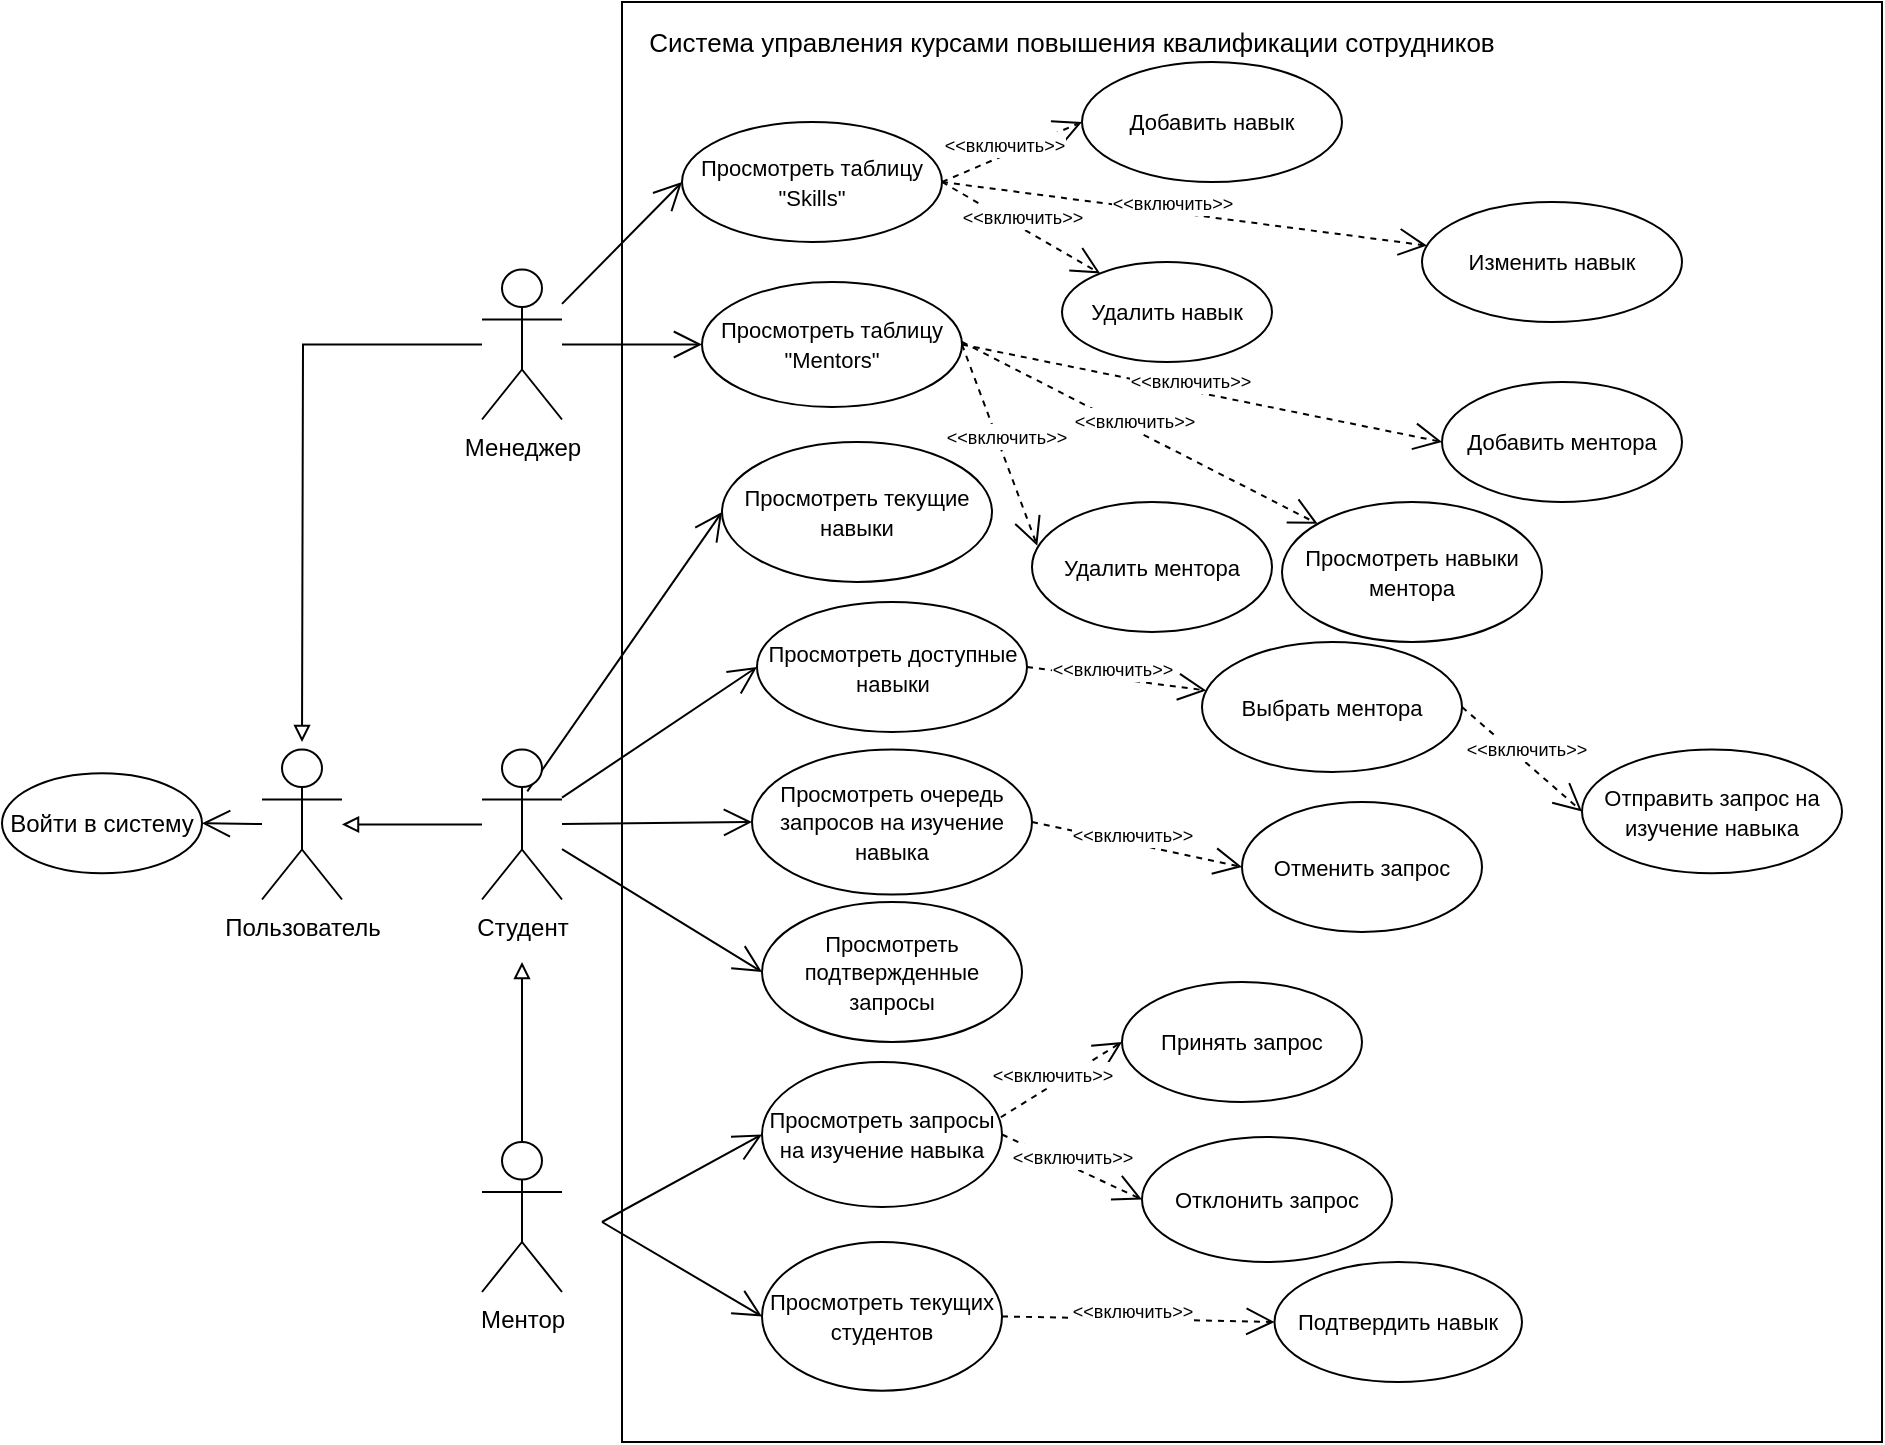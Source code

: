 <mxfile version="12.6.5" type="device"><diagram id="Kujrq9YZxezBLojhFKtt" name="Page-1"><mxGraphModel dx="1024" dy="592" grid="1" gridSize="10" guides="1" tooltips="1" connect="1" arrows="1" fold="1" page="1" pageScale="1" pageWidth="850" pageHeight="1100" math="0" shadow="0"><root><mxCell id="0"/><mxCell id="1" parent="0"/><mxCell id="h5YyNIoSynFZVVOs47sd-1" value="Войти в систему" style="ellipse;whiteSpace=wrap;html=1;" parent="1" vertex="1"><mxGeometry x="10" y="405.63" width="100" height="50" as="geometry"/></mxCell><mxCell id="h5YyNIoSynFZVVOs47sd-2" value="Пользователь" style="shape=umlActor;verticalLabelPosition=bottom;labelBackgroundColor=#ffffff;verticalAlign=top;html=1;" parent="1" vertex="1"><mxGeometry x="140" y="393.75" width="40" height="75" as="geometry"/></mxCell><mxCell id="h5YyNIoSynFZVVOs47sd-11" value="" style="endArrow=open;endFill=1;endSize=12;html=1;entryX=1;entryY=0.5;entryDx=0;entryDy=0;" parent="1" source="h5YyNIoSynFZVVOs47sd-2" target="h5YyNIoSynFZVVOs47sd-1" edge="1"><mxGeometry width="160" relative="1" as="geometry"><mxPoint x="10" y="380" as="sourcePoint"/><mxPoint x="170" y="380" as="targetPoint"/></mxGeometry></mxCell><mxCell id="h5YyNIoSynFZVVOs47sd-16" style="edgeStyle=orthogonalEdgeStyle;rounded=0;orthogonalLoop=1;jettySize=auto;html=1;endArrow=block;endFill=0;" parent="1" source="h5YyNIoSynFZVVOs47sd-12" edge="1"><mxGeometry relative="1" as="geometry"><mxPoint x="160" y="390" as="targetPoint"/></mxGeometry></mxCell><mxCell id="h5YyNIoSynFZVVOs47sd-12" value="Менеджер" style="shape=umlActor;verticalLabelPosition=bottom;labelBackgroundColor=#ffffff;verticalAlign=top;html=1;" parent="1" vertex="1"><mxGeometry x="250" y="153.75" width="40" height="75" as="geometry"/></mxCell><mxCell id="h5YyNIoSynFZVVOs47sd-17" style="edgeStyle=orthogonalEdgeStyle;rounded=0;orthogonalLoop=1;jettySize=auto;html=1;endArrow=block;endFill=0;" parent="1" source="h5YyNIoSynFZVVOs47sd-13" target="h5YyNIoSynFZVVOs47sd-2" edge="1"><mxGeometry relative="1" as="geometry"/></mxCell><mxCell id="h5YyNIoSynFZVVOs47sd-14" value="Ментор" style="shape=umlActor;verticalLabelPosition=bottom;labelBackgroundColor=#ffffff;verticalAlign=top;html=1;" parent="1" vertex="1"><mxGeometry x="250" y="590" width="40" height="75" as="geometry"/></mxCell><mxCell id="h5YyNIoSynFZVVOs47sd-20" value="" style="rounded=0;whiteSpace=wrap;html=1;" parent="1" vertex="1"><mxGeometry x="320" y="20" width="630" height="720" as="geometry"/></mxCell><mxCell id="h5YyNIoSynFZVVOs47sd-21" value="&lt;font style=&quot;font-size: 13px&quot;&gt;Система управления курсами повышения квалификации сотрудников&lt;/font&gt;" style="text;html=1;strokeColor=none;fillColor=none;align=center;verticalAlign=middle;whiteSpace=wrap;rounded=0;" parent="1" vertex="1"><mxGeometry x="330" y="30" width="430" height="20" as="geometry"/></mxCell><mxCell id="h5YyNIoSynFZVVOs47sd-22" value="&lt;font style=&quot;font-size: 11px&quot;&gt;Просмотреть таблицу &quot;Skills&quot;&lt;/font&gt;" style="ellipse;whiteSpace=wrap;html=1;" parent="1" vertex="1"><mxGeometry x="350" y="80" width="130" height="60" as="geometry"/></mxCell><mxCell id="h5YyNIoSynFZVVOs47sd-23" value="&lt;font style=&quot;font-size: 11px&quot;&gt;Просмотреть таблицу &quot;Mentors&quot;&lt;/font&gt;" style="ellipse;whiteSpace=wrap;html=1;" parent="1" vertex="1"><mxGeometry x="360" y="160" width="130" height="62.5" as="geometry"/></mxCell><mxCell id="h5YyNIoSynFZVVOs47sd-24" value="&lt;font style=&quot;font-size: 11px&quot;&gt;Добавить навык&lt;/font&gt;" style="ellipse;whiteSpace=wrap;html=1;" parent="1" vertex="1"><mxGeometry x="550" y="50" width="130" height="60" as="geometry"/></mxCell><mxCell id="h5YyNIoSynFZVVOs47sd-25" value="&lt;font style=&quot;font-size: 11px&quot;&gt;Удалить навык&lt;/font&gt;" style="ellipse;whiteSpace=wrap;html=1;" parent="1" vertex="1"><mxGeometry x="540" y="150" width="105" height="50" as="geometry"/></mxCell><mxCell id="h5YyNIoSynFZVVOs47sd-26" value="&lt;font style=&quot;font-size: 11px&quot;&gt;Изменить навык&lt;/font&gt;" style="ellipse;whiteSpace=wrap;html=1;" parent="1" vertex="1"><mxGeometry x="720" y="120" width="130" height="60" as="geometry"/></mxCell><mxCell id="h5YyNIoSynFZVVOs47sd-29" value="&lt;font style=&quot;font-size: 9px&quot;&gt;&amp;lt;&amp;lt;включить&amp;gt;&amp;gt;&lt;/font&gt;" style="endArrow=open;endSize=12;dashed=1;html=1;exitX=1;exitY=0.5;exitDx=0;exitDy=0;entryX=0;entryY=0.5;entryDx=0;entryDy=0;" parent="1" source="h5YyNIoSynFZVVOs47sd-22" target="h5YyNIoSynFZVVOs47sd-24" edge="1"><mxGeometry x="-0.056" y="5" width="160" relative="1" as="geometry"><mxPoint x="10" y="600" as="sourcePoint"/><mxPoint x="170" y="600" as="targetPoint"/><mxPoint as="offset"/></mxGeometry></mxCell><mxCell id="h5YyNIoSynFZVVOs47sd-31" value="&lt;font style=&quot;font-size: 9px&quot;&gt;&amp;lt;&amp;lt;включить&amp;gt;&amp;gt;&lt;/font&gt;" style="endArrow=open;endSize=12;dashed=1;html=1;exitX=1;exitY=0.5;exitDx=0;exitDy=0;" parent="1" source="h5YyNIoSynFZVVOs47sd-22" target="h5YyNIoSynFZVVOs47sd-26" edge="1"><mxGeometry x="-0.056" y="5" width="160" relative="1" as="geometry"><mxPoint x="450.0" y="105" as="sourcePoint"/><mxPoint x="550" y="80" as="targetPoint"/><mxPoint as="offset"/></mxGeometry></mxCell><mxCell id="h5YyNIoSynFZVVOs47sd-32" value="&lt;font style=&quot;font-size: 9px&quot;&gt;&amp;lt;&amp;lt;включить&amp;gt;&amp;gt;&lt;/font&gt;" style="endArrow=open;endSize=12;dashed=1;html=1;exitX=1;exitY=0.5;exitDx=0;exitDy=0;" parent="1" source="h5YyNIoSynFZVVOs47sd-22" target="h5YyNIoSynFZVVOs47sd-25" edge="1"><mxGeometry x="-0.056" y="5" width="160" relative="1" as="geometry"><mxPoint x="460.0" y="115" as="sourcePoint"/><mxPoint x="560" y="90" as="targetPoint"/><mxPoint as="offset"/></mxGeometry></mxCell><mxCell id="h5YyNIoSynFZVVOs47sd-33" value="" style="endArrow=open;endFill=1;endSize=12;html=1;entryX=0;entryY=0.5;entryDx=0;entryDy=0;" parent="1" source="h5YyNIoSynFZVVOs47sd-12" target="h5YyNIoSynFZVVOs47sd-22" edge="1"><mxGeometry width="160" relative="1" as="geometry"><mxPoint x="210" y="600" as="sourcePoint"/><mxPoint x="370" y="600" as="targetPoint"/></mxGeometry></mxCell><mxCell id="h5YyNIoSynFZVVOs47sd-34" value="" style="endArrow=open;endSize=12;html=1;entryX=0;entryY=0.5;entryDx=0;entryDy=0;" parent="1" source="h5YyNIoSynFZVVOs47sd-12" target="h5YyNIoSynFZVVOs47sd-23" edge="1"><mxGeometry x="-0.056" y="5" width="160" relative="1" as="geometry"><mxPoint x="470.0" y="125" as="sourcePoint"/><mxPoint x="570" y="100" as="targetPoint"/><mxPoint as="offset"/></mxGeometry></mxCell><mxCell id="h5YyNIoSynFZVVOs47sd-35" value="&lt;font style=&quot;font-size: 11px&quot;&gt;Добавить ментора&lt;/font&gt;" style="ellipse;whiteSpace=wrap;html=1;" parent="1" vertex="1"><mxGeometry x="730" y="210" width="120" height="60" as="geometry"/></mxCell><mxCell id="h5YyNIoSynFZVVOs47sd-36" value="&lt;font style=&quot;font-size: 11px&quot;&gt;Удалить ментора&lt;/font&gt;" style="ellipse;whiteSpace=wrap;html=1;" parent="1" vertex="1"><mxGeometry x="525" y="270" width="120" height="65" as="geometry"/></mxCell><mxCell id="h5YyNIoSynFZVVOs47sd-37" value="&lt;font style=&quot;font-size: 11px&quot;&gt;Просмотреть навыки ментора&lt;/font&gt;" style="ellipse;whiteSpace=wrap;html=1;" parent="1" vertex="1"><mxGeometry x="650" y="270" width="130" height="70" as="geometry"/></mxCell><mxCell id="h5YyNIoSynFZVVOs47sd-40" value="&lt;font style=&quot;font-size: 9px&quot;&gt;&amp;lt;&amp;lt;включить&amp;gt;&amp;gt;&lt;/font&gt;" style="endArrow=open;endSize=12;dashed=1;html=1;exitX=1;exitY=0.5;exitDx=0;exitDy=0;entryX=0;entryY=0.5;entryDx=0;entryDy=0;" parent="1" source="h5YyNIoSynFZVVOs47sd-23" target="h5YyNIoSynFZVVOs47sd-35" edge="1"><mxGeometry x="-0.056" y="5" width="160" relative="1" as="geometry"><mxPoint x="460" y="95" as="sourcePoint"/><mxPoint x="539.194" y="132.712" as="targetPoint"/><mxPoint as="offset"/></mxGeometry></mxCell><mxCell id="h5YyNIoSynFZVVOs47sd-41" value="&lt;font style=&quot;font-size: 9px&quot;&gt;&amp;lt;&amp;lt;включить&amp;gt;&amp;gt;&lt;/font&gt;" style="endArrow=open;endSize=12;dashed=1;html=1;" parent="1" target="h5YyNIoSynFZVVOs47sd-37" edge="1"><mxGeometry x="-0.056" y="5" width="160" relative="1" as="geometry"><mxPoint x="490" y="190" as="sourcePoint"/><mxPoint x="549.194" y="142.712" as="targetPoint"/><mxPoint as="offset"/></mxGeometry></mxCell><mxCell id="h5YyNIoSynFZVVOs47sd-42" value="&lt;font style=&quot;font-size: 9px&quot;&gt;&amp;lt;&amp;lt;включить&amp;gt;&amp;gt;&lt;/font&gt;" style="endArrow=open;endSize=12;dashed=1;html=1;entryX=0.022;entryY=0.337;entryDx=0;entryDy=0;entryPerimeter=0;exitX=1;exitY=0.5;exitDx=0;exitDy=0;" parent="1" source="h5YyNIoSynFZVVOs47sd-23" target="h5YyNIoSynFZVVOs47sd-36" edge="1"><mxGeometry x="-0.056" y="5" width="160" relative="1" as="geometry"><mxPoint x="460" y="178" as="sourcePoint"/><mxPoint x="559.194" y="152.712" as="targetPoint"/><mxPoint as="offset"/></mxGeometry></mxCell><mxCell id="h5YyNIoSynFZVVOs47sd-46" value="&lt;font style=&quot;font-size: 11px&quot;&gt;Просмотреть текущие навыки&lt;/font&gt;" style="ellipse;whiteSpace=wrap;html=1;" parent="1" vertex="1"><mxGeometry x="370" y="240" width="135" height="70" as="geometry"/></mxCell><mxCell id="h5YyNIoSynFZVVOs47sd-47" value="&lt;font style=&quot;font-size: 11px&quot;&gt;Просмотреть доступные навыки&lt;/font&gt;" style="ellipse;whiteSpace=wrap;html=1;" parent="1" vertex="1"><mxGeometry x="387.5" y="320" width="135" height="65" as="geometry"/></mxCell><mxCell id="h5YyNIoSynFZVVOs47sd-48" value="&lt;font style=&quot;font-size: 11px&quot;&gt;Просмотреть очередь запросов на изучение навыка&lt;/font&gt;" style="ellipse;whiteSpace=wrap;html=1;" parent="1" vertex="1"><mxGeometry x="385" y="393.75" width="140" height="72.5" as="geometry"/></mxCell><mxCell id="h5YyNIoSynFZVVOs47sd-49" value="&lt;font style=&quot;font-size: 11px&quot;&gt;Отправить запрос на изучение навыка&lt;/font&gt;" style="ellipse;whiteSpace=wrap;html=1;" parent="1" vertex="1"><mxGeometry x="800" y="393.75" width="130" height="61.88" as="geometry"/></mxCell><mxCell id="h5YyNIoSynFZVVOs47sd-50" value="&lt;font style=&quot;font-size: 11px&quot;&gt;Отменить запрос&lt;/font&gt;" style="ellipse;whiteSpace=wrap;html=1;" parent="1" vertex="1"><mxGeometry x="630" y="420" width="120" height="65" as="geometry"/></mxCell><mxCell id="h5YyNIoSynFZVVOs47sd-51" value="" style="endArrow=open;endSize=12;html=1;entryX=0;entryY=0.5;entryDx=0;entryDy=0;exitX=0.566;exitY=0.279;exitDx=0;exitDy=0;exitPerimeter=0;" parent="1" source="h5YyNIoSynFZVVOs47sd-13" target="h5YyNIoSynFZVVOs47sd-46" edge="1"><mxGeometry x="-0.056" y="5" width="160" relative="1" as="geometry"><mxPoint x="300" y="360" as="sourcePoint"/><mxPoint x="360" y="187.5" as="targetPoint"/><mxPoint as="offset"/></mxGeometry></mxCell><mxCell id="h5YyNIoSynFZVVOs47sd-52" value="" style="endArrow=open;endSize=12;html=1;entryX=0;entryY=0.5;entryDx=0;entryDy=0;" parent="1" source="h5YyNIoSynFZVVOs47sd-13" target="h5YyNIoSynFZVVOs47sd-47" edge="1"><mxGeometry x="-0.056" y="5" width="160" relative="1" as="geometry"><mxPoint x="300" y="360" as="sourcePoint"/><mxPoint x="370" y="197.5" as="targetPoint"/><mxPoint as="offset"/></mxGeometry></mxCell><mxCell id="h5YyNIoSynFZVVOs47sd-53" value="" style="endArrow=open;endSize=12;html=1;entryX=0;entryY=0.5;entryDx=0;entryDy=0;" parent="1" source="h5YyNIoSynFZVVOs47sd-13" target="h5YyNIoSynFZVVOs47sd-48" edge="1"><mxGeometry x="-0.056" y="5" width="160" relative="1" as="geometry"><mxPoint x="290" y="450" as="sourcePoint"/><mxPoint x="380" y="207.5" as="targetPoint"/><mxPoint as="offset"/></mxGeometry></mxCell><mxCell id="h5YyNIoSynFZVVOs47sd-55" value="&lt;font style=&quot;font-size: 11px&quot;&gt;Просмотреть подтвержденные запросы&lt;/font&gt;" style="ellipse;whiteSpace=wrap;html=1;" parent="1" vertex="1"><mxGeometry x="390" y="470" width="130" height="70" as="geometry"/></mxCell><mxCell id="h5YyNIoSynFZVVOs47sd-56" value="" style="endArrow=open;endSize=12;html=1;entryX=0;entryY=0.5;entryDx=0;entryDy=0;" parent="1" source="h5YyNIoSynFZVVOs47sd-13" target="h5YyNIoSynFZVVOs47sd-55" edge="1"><mxGeometry x="-0.056" y="5" width="160" relative="1" as="geometry"><mxPoint x="300" y="360" as="sourcePoint"/><mxPoint x="470" y="376.25" as="targetPoint"/><mxPoint as="offset"/></mxGeometry></mxCell><mxCell id="h5YyNIoSynFZVVOs47sd-57" value="&lt;font style=&quot;font-size: 11px&quot;&gt;Выбрать ментора&lt;/font&gt;" style="ellipse;whiteSpace=wrap;html=1;" parent="1" vertex="1"><mxGeometry x="610" y="340" width="130" height="65" as="geometry"/></mxCell><mxCell id="h5YyNIoSynFZVVOs47sd-58" value="&lt;font style=&quot;font-size: 9px&quot;&gt;&amp;lt;&amp;lt;включить&amp;gt;&amp;gt;&lt;/font&gt;" style="endArrow=open;endSize=12;dashed=1;html=1;exitX=1;exitY=0.5;exitDx=0;exitDy=0;" parent="1" source="h5YyNIoSynFZVVOs47sd-47" target="h5YyNIoSynFZVVOs47sd-57" edge="1"><mxGeometry x="-0.056" y="5" width="160" relative="1" as="geometry"><mxPoint x="470" y="188" as="sourcePoint"/><mxPoint x="552.42" y="241.85" as="targetPoint"/><mxPoint as="offset"/></mxGeometry></mxCell><mxCell id="h5YyNIoSynFZVVOs47sd-59" value="&lt;font style=&quot;font-size: 9px&quot;&gt;&amp;lt;&amp;lt;включить&amp;gt;&amp;gt;&lt;/font&gt;" style="endArrow=open;endSize=12;dashed=1;html=1;entryX=0;entryY=0.5;entryDx=0;entryDy=0;exitX=1;exitY=0.5;exitDx=0;exitDy=0;" parent="1" source="h5YyNIoSynFZVVOs47sd-57" target="h5YyNIoSynFZVVOs47sd-49" edge="1"><mxGeometry x="-0.056" y="5" width="160" relative="1" as="geometry"><mxPoint x="480" y="198" as="sourcePoint"/><mxPoint x="562.42" y="251.85" as="targetPoint"/><mxPoint as="offset"/></mxGeometry></mxCell><mxCell id="h5YyNIoSynFZVVOs47sd-63" value="&lt;font style=&quot;font-size: 9px&quot;&gt;&amp;lt;&amp;lt;включить&amp;gt;&amp;gt;&lt;/font&gt;" style="endArrow=open;endSize=12;dashed=1;html=1;exitX=1;exitY=0.5;exitDx=0;exitDy=0;entryX=0;entryY=0.5;entryDx=0;entryDy=0;" parent="1" source="h5YyNIoSynFZVVOs47sd-48" target="h5YyNIoSynFZVVOs47sd-50" edge="1"><mxGeometry x="-0.056" y="5" width="160" relative="1" as="geometry"><mxPoint x="580" y="305" as="sourcePoint"/><mxPoint x="670" y="305" as="targetPoint"/><mxPoint as="offset"/></mxGeometry></mxCell><mxCell id="h5YyNIoSynFZVVOs47sd-64" value="&lt;font style=&quot;font-size: 11px&quot;&gt;Просмотреть запросы на изучение навыка&lt;/font&gt;" style="ellipse;whiteSpace=wrap;html=1;" parent="1" vertex="1"><mxGeometry x="390" y="550" width="120" height="72.5" as="geometry"/></mxCell><mxCell id="h5YyNIoSynFZVVOs47sd-65" value="&lt;font style=&quot;font-size: 11px&quot;&gt;Отклонить запрос&lt;/font&gt;" style="ellipse;whiteSpace=wrap;html=1;" parent="1" vertex="1"><mxGeometry x="580" y="587.5" width="125" height="62.5" as="geometry"/></mxCell><mxCell id="h5YyNIoSynFZVVOs47sd-66" value="&lt;span style=&quot;font-size: 11px&quot;&gt;Принять запрос&lt;/span&gt;" style="ellipse;whiteSpace=wrap;html=1;" parent="1" vertex="1"><mxGeometry x="570" y="510" width="120" height="60" as="geometry"/></mxCell><mxCell id="h5YyNIoSynFZVVOs47sd-67" value="&lt;font style=&quot;font-size: 9px&quot;&gt;&amp;lt;&amp;lt;включить&amp;gt;&amp;gt;&lt;/font&gt;" style="endArrow=open;endSize=12;dashed=1;html=1;entryX=0;entryY=0.5;entryDx=0;entryDy=0;exitX=0.995;exitY=0.381;exitDx=0;exitDy=0;exitPerimeter=0;" parent="1" source="h5YyNIoSynFZVVOs47sd-64" target="h5YyNIoSynFZVVOs47sd-66" edge="1"><mxGeometry x="-0.056" y="5" width="160" relative="1" as="geometry"><mxPoint x="610" y="376.25" as="sourcePoint"/><mxPoint x="710" y="376.25" as="targetPoint"/><mxPoint as="offset"/></mxGeometry></mxCell><mxCell id="h5YyNIoSynFZVVOs47sd-68" value="&lt;font style=&quot;font-size: 9px&quot;&gt;&amp;lt;&amp;lt;включить&amp;gt;&amp;gt;&lt;/font&gt;" style="endArrow=open;endSize=12;dashed=1;html=1;exitX=1;exitY=0.5;exitDx=0;exitDy=0;entryX=0;entryY=0.5;entryDx=0;entryDy=0;" parent="1" source="h5YyNIoSynFZVVOs47sd-64" target="h5YyNIoSynFZVVOs47sd-65" edge="1"><mxGeometry x="-0.056" y="5" width="160" relative="1" as="geometry"><mxPoint x="620" y="386.25" as="sourcePoint"/><mxPoint x="720" y="386.25" as="targetPoint"/><mxPoint as="offset"/></mxGeometry></mxCell><mxCell id="h5YyNIoSynFZVVOs47sd-69" value="&lt;font style=&quot;font-size: 11px&quot;&gt;Просмотреть текущих студентов&lt;/font&gt;" style="ellipse;whiteSpace=wrap;html=1;" parent="1" vertex="1"><mxGeometry x="390" y="640" width="120" height="74.38" as="geometry"/></mxCell><mxCell id="h5YyNIoSynFZVVOs47sd-70" value="&lt;font style=&quot;font-size: 11px&quot;&gt;Подтвердить навык&lt;/font&gt;" style="ellipse;whiteSpace=wrap;html=1;" parent="1" vertex="1"><mxGeometry x="646.25" y="650" width="123.75" height="60" as="geometry"/></mxCell><mxCell id="h5YyNIoSynFZVVOs47sd-71" value="&lt;font style=&quot;font-size: 9px&quot;&gt;&amp;lt;&amp;lt;включить&amp;gt;&amp;gt;&lt;/font&gt;" style="endArrow=open;endSize=12;dashed=1;html=1;exitX=1;exitY=0.5;exitDx=0;exitDy=0;entryX=0;entryY=0.5;entryDx=0;entryDy=0;" parent="1" source="h5YyNIoSynFZVVOs47sd-69" target="h5YyNIoSynFZVVOs47sd-70" edge="1"><mxGeometry x="-0.056" y="5" width="160" relative="1" as="geometry"><mxPoint x="500" y="486.25" as="sourcePoint"/><mxPoint x="635" y="476.25" as="targetPoint"/><mxPoint as="offset"/></mxGeometry></mxCell><mxCell id="h5YyNIoSynFZVVOs47sd-72" value="" style="endArrow=open;endSize=12;html=1;entryX=0;entryY=0.5;entryDx=0;entryDy=0;" parent="1" target="h5YyNIoSynFZVVOs47sd-69" edge="1"><mxGeometry x="-0.056" y="5" width="160" relative="1" as="geometry"><mxPoint x="310" y="630" as="sourcePoint"/><mxPoint x="470.0" y="376.25" as="targetPoint"/><mxPoint as="offset"/></mxGeometry></mxCell><mxCell id="h5YyNIoSynFZVVOs47sd-73" value="" style="endArrow=open;endSize=12;html=1;entryX=0;entryY=0.5;entryDx=0;entryDy=0;" parent="1" target="h5YyNIoSynFZVVOs47sd-64" edge="1"><mxGeometry x="-0.056" y="5" width="160" relative="1" as="geometry"><mxPoint x="310" y="630" as="sourcePoint"/><mxPoint x="480.0" y="386.25" as="targetPoint"/><mxPoint as="offset"/></mxGeometry></mxCell><mxCell id="h5YyNIoSynFZVVOs47sd-13" value="Студент" style="shape=umlActor;verticalLabelPosition=bottom;labelBackgroundColor=#ffffff;verticalAlign=top;html=1;" parent="1" vertex="1"><mxGeometry x="250" y="393.75" width="40" height="75" as="geometry"/></mxCell><mxCell id="h5YyNIoSynFZVVOs47sd-74" style="edgeStyle=orthogonalEdgeStyle;rounded=0;orthogonalLoop=1;jettySize=auto;html=1;endArrow=block;endFill=0;" parent="1" source="h5YyNIoSynFZVVOs47sd-14" edge="1"><mxGeometry relative="1" as="geometry"><mxPoint x="270" y="500" as="targetPoint"/><mxPoint x="270" y="590.0" as="sourcePoint"/></mxGeometry></mxCell></root></mxGraphModel></diagram></mxfile>